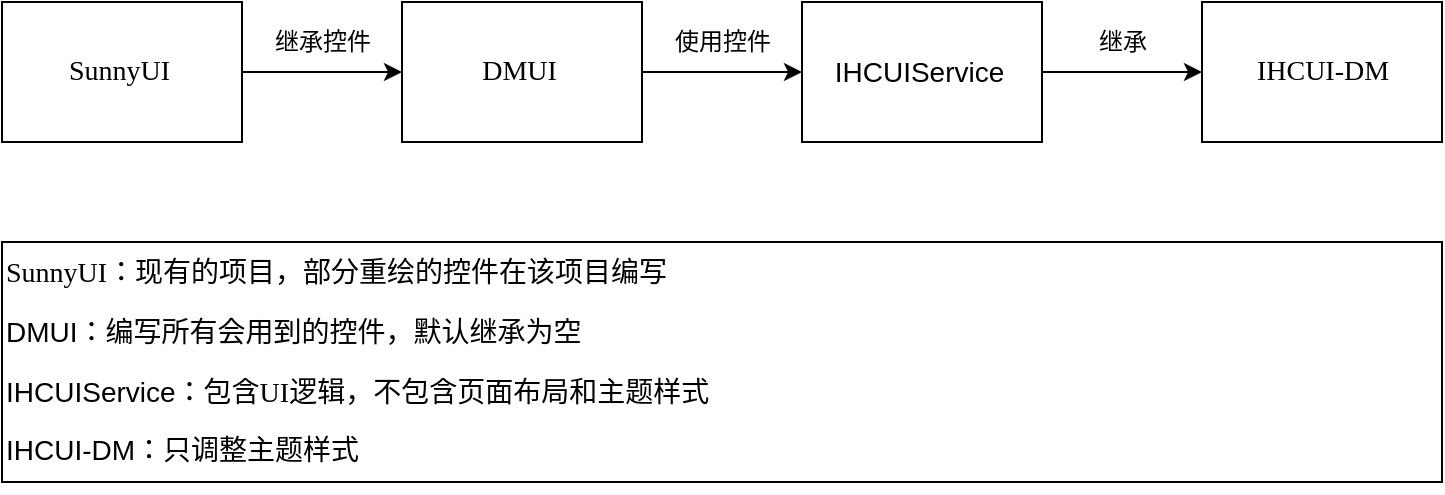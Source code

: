 <mxfile version="14.2.6" type="github"><diagram id="NZO_v8oUii13bjceMDO4" name="Page-1"><mxGraphModel dx="1080" dy="542" grid="1" gridSize="10" guides="1" tooltips="1" connect="1" arrows="1" fold="1" page="1" pageScale="1" pageWidth="827" pageHeight="1169" math="0" shadow="0"><root><mxCell id="0"/><mxCell id="1" parent="0"/><mxCell id="UlCtpWgB-36JyzRvGlzc-9" style="edgeStyle=orthogonalEdgeStyle;rounded=0;orthogonalLoop=1;jettySize=auto;html=1;entryX=0;entryY=0.5;entryDx=0;entryDy=0;" edge="1" parent="1" source="UlCtpWgB-36JyzRvGlzc-1" target="UlCtpWgB-36JyzRvGlzc-5"><mxGeometry relative="1" as="geometry"/></mxCell><mxCell id="UlCtpWgB-36JyzRvGlzc-1" value="&lt;p class=&quot;MsoNormal&quot;&gt;&lt;span style=&quot;font-family: &amp;#34;calibri&amp;#34; ; font-size: 10.5pt&quot;&gt;SunnyUI&amp;nbsp;&lt;/span&gt;&lt;/p&gt;" style="html=1;" vertex="1" parent="1"><mxGeometry x="120" y="240" width="120" height="70" as="geometry"/></mxCell><mxCell id="UlCtpWgB-36JyzRvGlzc-10" style="edgeStyle=orthogonalEdgeStyle;rounded=0;orthogonalLoop=1;jettySize=auto;html=1;exitX=1;exitY=0.5;exitDx=0;exitDy=0;entryX=0;entryY=0.5;entryDx=0;entryDy=0;" edge="1" parent="1" source="UlCtpWgB-36JyzRvGlzc-5" target="UlCtpWgB-36JyzRvGlzc-6"><mxGeometry relative="1" as="geometry"/></mxCell><mxCell id="UlCtpWgB-36JyzRvGlzc-5" value="&lt;p class=&quot;MsoNormal&quot;&gt;&lt;span style=&quot;font-family: &amp;#34;calibri&amp;#34; ; font-size: 10.5pt&quot;&gt;DMUI&amp;nbsp;&lt;/span&gt;&lt;/p&gt;" style="html=1;" vertex="1" parent="1"><mxGeometry x="320" y="240" width="120" height="70" as="geometry"/></mxCell><mxCell id="UlCtpWgB-36JyzRvGlzc-8" style="edgeStyle=orthogonalEdgeStyle;rounded=0;orthogonalLoop=1;jettySize=auto;html=1;entryX=0;entryY=0.5;entryDx=0;entryDy=0;" edge="1" parent="1" source="UlCtpWgB-36JyzRvGlzc-6" target="UlCtpWgB-36JyzRvGlzc-7"><mxGeometry relative="1" as="geometry"/></mxCell><mxCell id="UlCtpWgB-36JyzRvGlzc-6" value="&lt;p class=&quot;MsoNormal&quot;&gt;&lt;span style=&quot;font-size: 10.5pt&quot;&gt;IHCUIService&lt;/span&gt;&lt;span style=&quot;font-family: &amp;#34;calibri&amp;#34; ; font-size: 10.5pt&quot;&gt;&amp;nbsp;&lt;/span&gt;&lt;/p&gt;" style="html=1;" vertex="1" parent="1"><mxGeometry x="520" y="240" width="120" height="70" as="geometry"/></mxCell><mxCell id="UlCtpWgB-36JyzRvGlzc-7" value="&lt;p class=&quot;MsoNormal&quot;&gt;&lt;span style=&quot;font-family: &amp;#34;calibri&amp;#34; ; font-size: 10.5pt&quot;&gt;IHCUI-DM&lt;/span&gt;&lt;/p&gt;" style="html=1;" vertex="1" parent="1"><mxGeometry x="720" y="240" width="120" height="70" as="geometry"/></mxCell><mxCell id="UlCtpWgB-36JyzRvGlzc-13" value="继承控件" style="text;html=1;align=center;verticalAlign=middle;resizable=0;points=[];autosize=1;" vertex="1" parent="1"><mxGeometry x="250" y="250" width="60" height="20" as="geometry"/></mxCell><mxCell id="UlCtpWgB-36JyzRvGlzc-14" value="使用控件" style="text;html=1;align=center;verticalAlign=middle;resizable=0;points=[];autosize=1;" vertex="1" parent="1"><mxGeometry x="450" y="250" width="60" height="20" as="geometry"/></mxCell><mxCell id="UlCtpWgB-36JyzRvGlzc-15" value="继承" style="text;html=1;align=center;verticalAlign=middle;resizable=0;points=[];autosize=1;" vertex="1" parent="1"><mxGeometry x="660" y="250" width="40" height="20" as="geometry"/></mxCell><mxCell id="UlCtpWgB-36JyzRvGlzc-16" value="&lt;p class=&quot;MsoNormal&quot; align=&quot;justify&quot; style=&quot;text-align: justify&quot;&gt;&lt;span style=&quot;font-family: &amp;#34;calibri&amp;#34; ; font-size: 10.5pt&quot;&gt;SunnyUI&lt;/span&gt;&lt;span style=&quot;font-size: 10.5pt&quot;&gt;&lt;font face=&quot;宋体&quot;&gt;：现有的项目，部分重绘的控件在该项目编写&lt;/font&gt;&lt;/span&gt;&lt;span style=&quot;font-size: 10.5pt&quot;&gt;&lt;/span&gt;&lt;/p&gt;&lt;p class=&quot;MsoNormal&quot; align=&quot;justify&quot; style=&quot;text-align: justify&quot;&gt;&lt;span style=&quot;font-size: 10.5pt&quot;&gt;DMUI&lt;font face=&quot;宋体&quot;&gt;：编写所有会用到的控件，默认继承为空&lt;/font&gt;&lt;/span&gt;&lt;span style=&quot;font-size: 10.5pt&quot;&gt;&lt;/span&gt;&lt;/p&gt;&lt;p class=&quot;MsoNormal&quot; align=&quot;justify&quot; style=&quot;text-align: justify&quot;&gt;&lt;span style=&quot;font-size: 10.5pt&quot;&gt;IHCUIService&lt;font face=&quot;宋体&quot;&gt;：包含&lt;/font&gt;&lt;font face=&quot;Calibri&quot;&gt;UI&lt;/font&gt;&lt;font face=&quot;宋体&quot;&gt;逻辑，不包含页面布局和主题样式&lt;/font&gt;&lt;/span&gt;&lt;span style=&quot;font-size: 10.5pt&quot;&gt;&lt;/span&gt;&lt;/p&gt;&lt;p class=&quot;MsoNormal&quot; align=&quot;justify&quot; style=&quot;text-align: justify&quot;&gt;&lt;span style=&quot;font-size: 10.5pt&quot;&gt;IHCUI-DM&lt;font face=&quot;宋体&quot;&gt;：只调整主题样式&lt;/font&gt;&lt;/span&gt;&lt;span style=&quot;font-family: &amp;#34;calibri&amp;#34; ; font-size: 10.5pt&quot;&gt;&lt;/span&gt;&lt;/p&gt;" style="rounded=0;whiteSpace=wrap;html=1;align=left;" vertex="1" parent="1"><mxGeometry x="120" y="360" width="720" height="120" as="geometry"/></mxCell></root></mxGraphModel></diagram></mxfile>